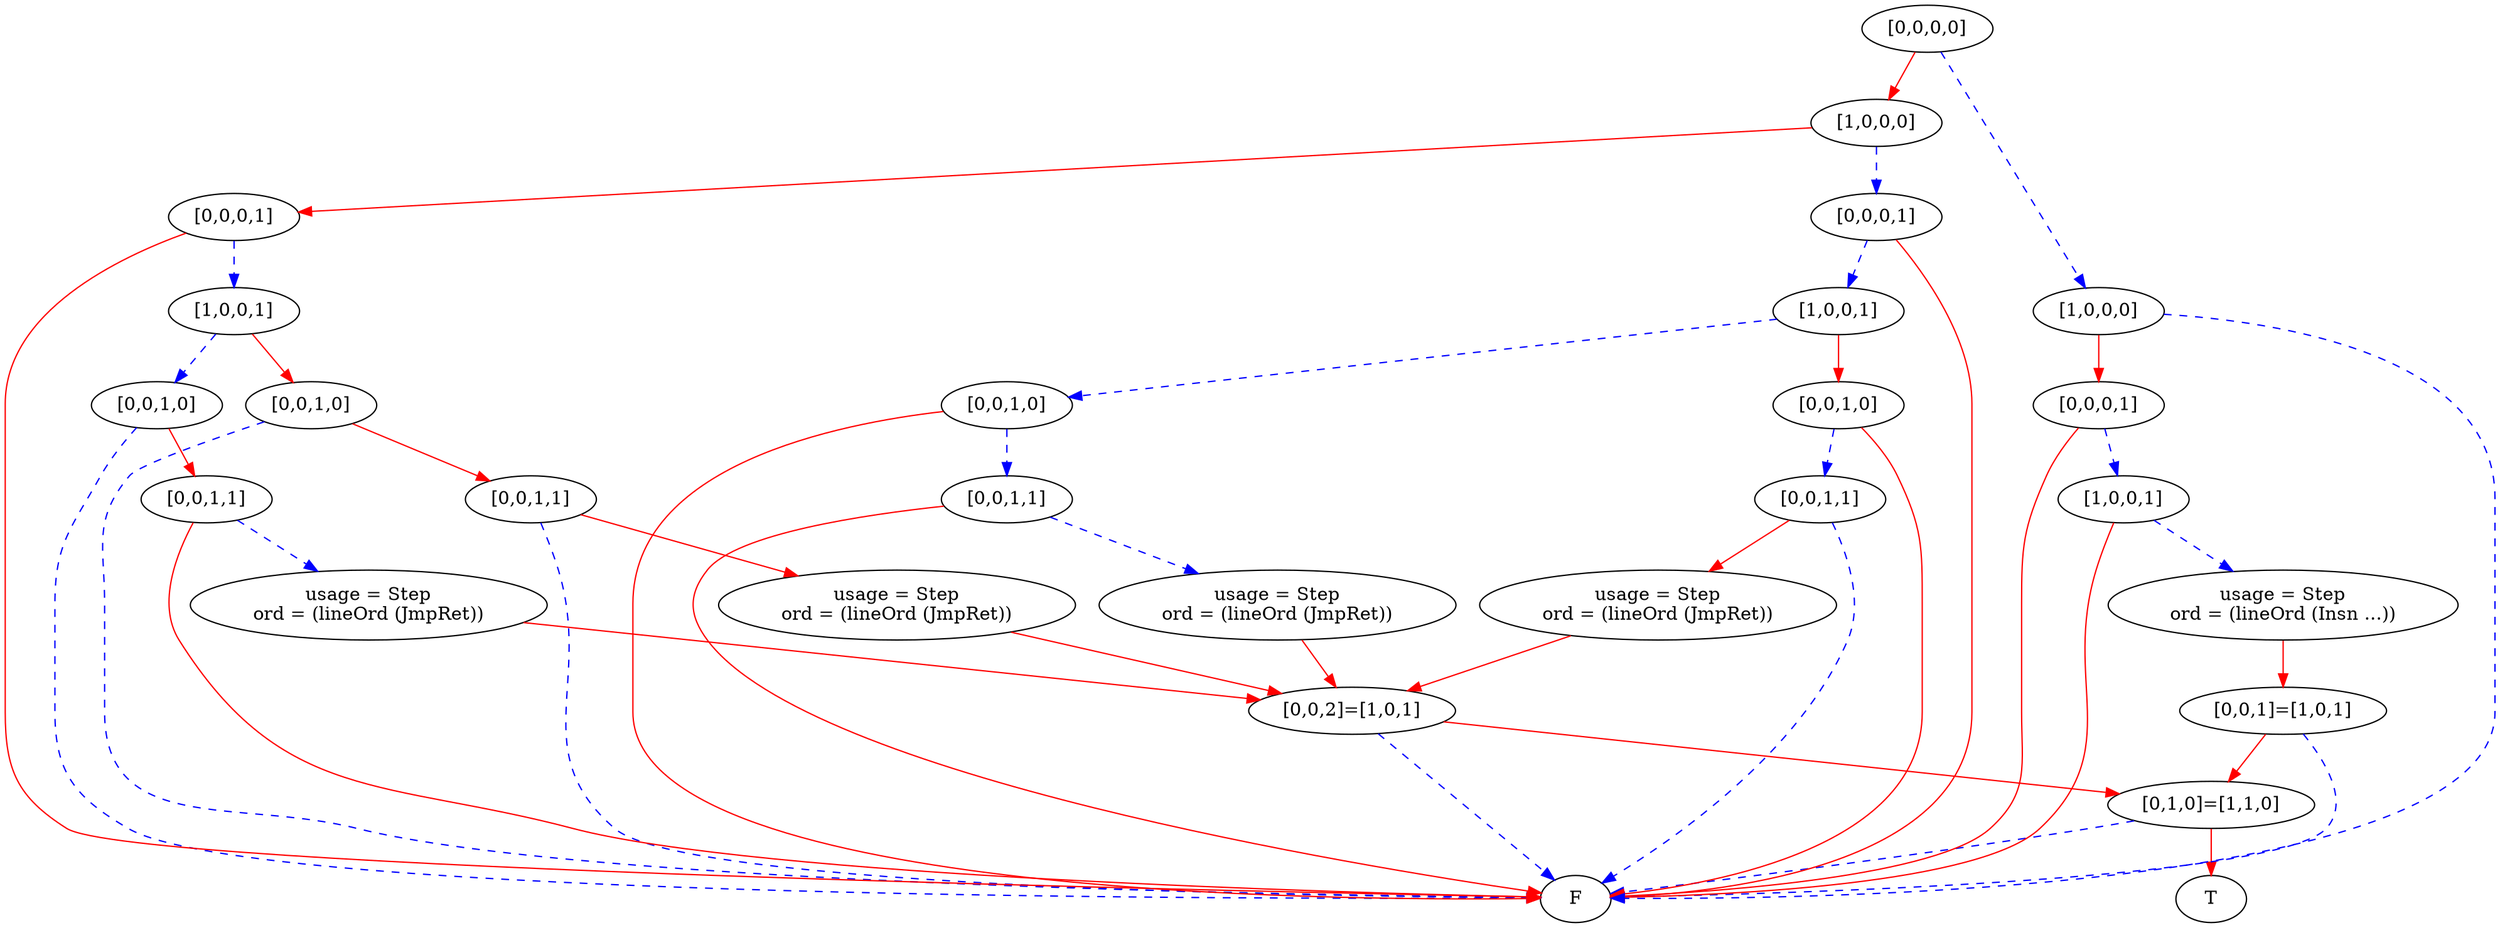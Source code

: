 digraph {
    1 [label=F];
    2 [label=T];
    3 [label="[0,1,0]=[1,1,0]"];
    4 [label="[0,0,2]=[1,0,1]"];
    5 [label="usage = Step\nord = (lineOrd (JmpRet))"];
    6 [label="[0,0,1,1]"];
    7 [label="[0,0,1,0]"];
    8 [label="usage = Step\nord = (lineOrd (JmpRet))"];
    9 [label="[0,0,1,1]"];
    10 [label="[0,0,1,0]"];
    11 [label="[1,0,0,1]"];
    12 [label="[0,0,0,1]"];
    13 [label="usage = Step\nord = (lineOrd (JmpRet))"];
    14 [label="[0,0,1,1]"];
    15 [label="[0,0,1,0]"];
    16 [label="usage = Step\nord = (lineOrd (JmpRet))"];
    17 [label="[0,0,1,1]"];
    18 [label="[0,0,1,0]"];
    19 [label="[1,0,0,1]"];
    20 [label="[0,0,0,1]"];
    21 [label="[1,0,0,0]"];
    22 [label="[0,0,1]=[1,0,1]"];
    23 [label="usage = Step\nord = (lineOrd (Insn ...))"];
    24 [label="[1,0,0,1]"];
    25 [label="[0,0,0,1]"];
    26 [label="[1,0,0,0]"];
    27 [label="[0,0,0,0]"];
    3 -> 1 [style=dashed
           ,color=blue];
    3 -> 2 [color=red];
    4 -> 3 [color=red];
    4 -> 1 [style=dashed
           ,color=blue];
    5 -> 4 [color=red];
    6 -> 5 [color=red];
    6 -> 1 [style=dashed
           ,color=blue];
    7 -> 6 [color=red];
    7 -> 1 [style=dashed
           ,color=blue];
    8 -> 4 [color=red];
    9 -> 8 [style=dashed
           ,color=blue];
    9 -> 1 [color=red];
    10 -> 9 [color=red];
    10 -> 1 [style=dashed
            ,color=blue];
    11 -> 7 [color=red];
    11 -> 10 [style=dashed
             ,color=blue];
    12 -> 11 [style=dashed
             ,color=blue];
    12 -> 1 [color=red];
    13 -> 4 [color=red];
    14 -> 13 [color=red];
    14 -> 1 [style=dashed
            ,color=blue];
    15 -> 14 [style=dashed
             ,color=blue];
    15 -> 1 [color=red];
    16 -> 4 [color=red];
    17 -> 16 [style=dashed
             ,color=blue];
    17 -> 1 [color=red];
    18 -> 17 [style=dashed
             ,color=blue];
    18 -> 1 [color=red];
    19 -> 15 [color=red];
    19 -> 18 [style=dashed
             ,color=blue];
    20 -> 19 [style=dashed
             ,color=blue];
    20 -> 1 [color=red];
    21 -> 12 [color=red];
    21 -> 20 [style=dashed
             ,color=blue];
    22 -> 3 [color=red];
    22 -> 1 [style=dashed
            ,color=blue];
    23 -> 22 [color=red];
    24 -> 23 [style=dashed
             ,color=blue];
    24 -> 1 [color=red];
    25 -> 24 [style=dashed
             ,color=blue];
    25 -> 1 [color=red];
    26 -> 25 [color=red];
    26 -> 1 [style=dashed
            ,color=blue];
    27 -> 21 [color=red];
    27 -> 26 [style=dashed
             ,color=blue];
}